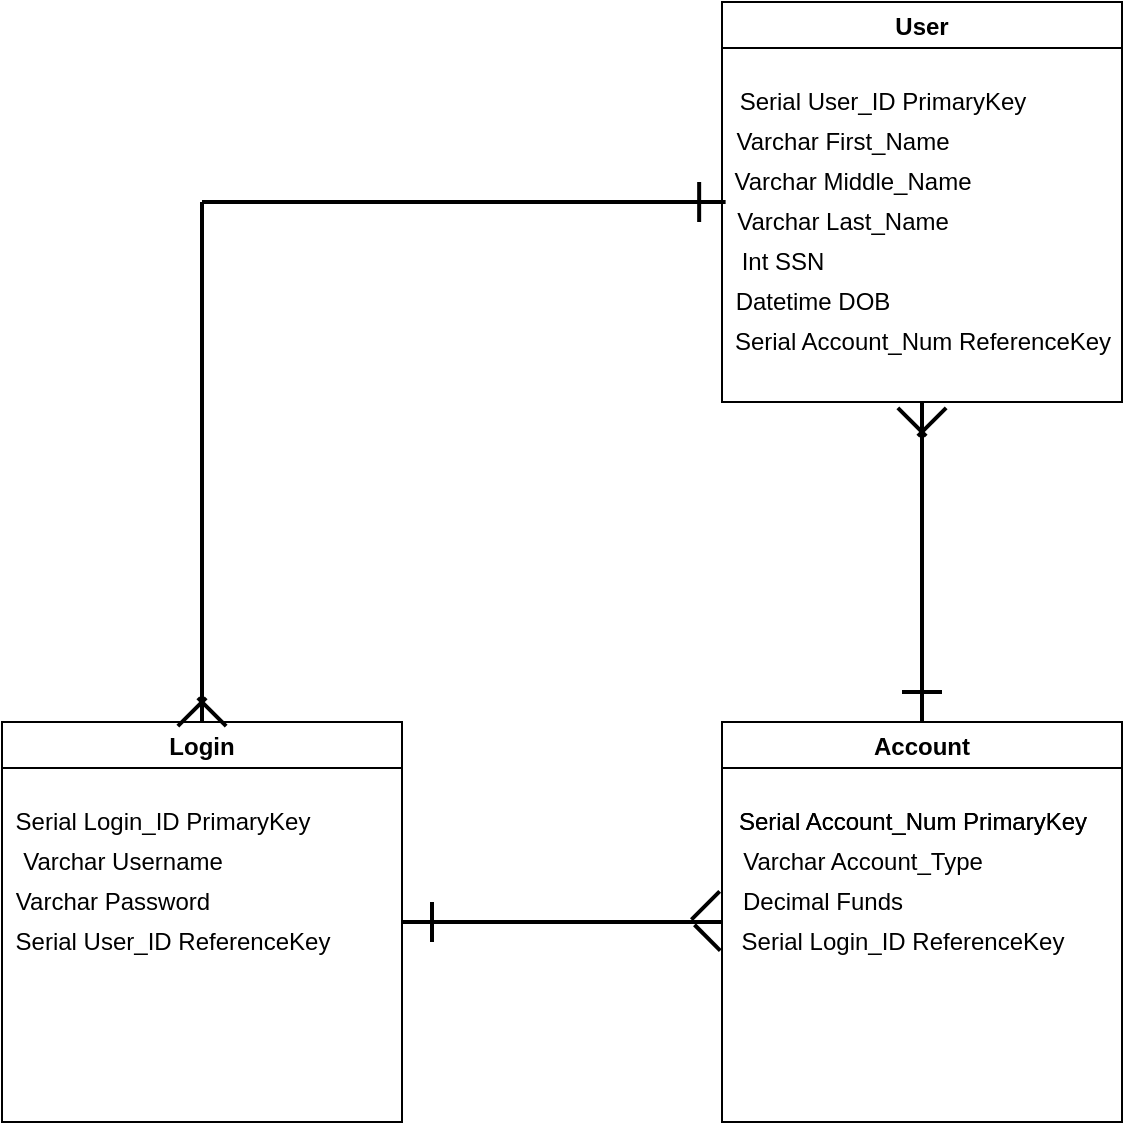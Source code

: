 <mxfile version="15.4.0" type="device"><diagram id="C5RBs43oDa-KdzZeNtuy" name="Page-1"><mxGraphModel dx="1088" dy="968" grid="1" gridSize="10" guides="1" tooltips="1" connect="1" arrows="1" fold="1" page="1" pageScale="1" pageWidth="827" pageHeight="1169" math="0" shadow="0"><root><mxCell id="WIyWlLk6GJQsqaUBKTNV-0"/><mxCell id="WIyWlLk6GJQsqaUBKTNV-1" parent="WIyWlLk6GJQsqaUBKTNV-0"/><mxCell id="SyXxpD-Mxg_Y4L82ORvS-0" value="User" style="swimlane;" vertex="1" parent="WIyWlLk6GJQsqaUBKTNV-1"><mxGeometry x="400" y="40" width="200" height="200" as="geometry"><mxRectangle x="40" y="40" width="60" height="23" as="alternateBounds"/></mxGeometry></mxCell><mxCell id="SyXxpD-Mxg_Y4L82ORvS-1" value="Varchar First_Name" style="text;html=1;align=center;verticalAlign=middle;resizable=0;points=[];autosize=1;strokeColor=none;fillColor=none;" vertex="1" parent="SyXxpD-Mxg_Y4L82ORvS-0"><mxGeometry y="60" width="120" height="20" as="geometry"/></mxCell><mxCell id="SyXxpD-Mxg_Y4L82ORvS-3" value="Serial User_ID PrimaryKey" style="text;html=1;align=center;verticalAlign=middle;resizable=0;points=[];autosize=1;strokeColor=none;fillColor=none;" vertex="1" parent="SyXxpD-Mxg_Y4L82ORvS-0"><mxGeometry y="40" width="160" height="20" as="geometry"/></mxCell><mxCell id="SyXxpD-Mxg_Y4L82ORvS-4" value="Varchar Last_Name" style="text;html=1;align=center;verticalAlign=middle;resizable=0;points=[];autosize=1;strokeColor=none;fillColor=none;" vertex="1" parent="SyXxpD-Mxg_Y4L82ORvS-0"><mxGeometry y="100" width="120" height="20" as="geometry"/></mxCell><mxCell id="SyXxpD-Mxg_Y4L82ORvS-11" value="Int SSN" style="text;html=1;align=center;verticalAlign=middle;resizable=0;points=[];autosize=1;strokeColor=none;fillColor=none;" vertex="1" parent="SyXxpD-Mxg_Y4L82ORvS-0"><mxGeometry y="120" width="60" height="20" as="geometry"/></mxCell><mxCell id="SyXxpD-Mxg_Y4L82ORvS-41" value="Varchar Middle_Name" style="text;html=1;align=center;verticalAlign=middle;resizable=0;points=[];autosize=1;strokeColor=none;fillColor=none;" vertex="1" parent="SyXxpD-Mxg_Y4L82ORvS-0"><mxGeometry y="80" width="130" height="20" as="geometry"/></mxCell><mxCell id="SyXxpD-Mxg_Y4L82ORvS-42" value="Datetime DOB" style="text;html=1;align=center;verticalAlign=middle;resizable=0;points=[];autosize=1;strokeColor=none;fillColor=none;" vertex="1" parent="SyXxpD-Mxg_Y4L82ORvS-0"><mxGeometry y="140" width="90" height="20" as="geometry"/></mxCell><mxCell id="SyXxpD-Mxg_Y4L82ORvS-49" value="Serial Account_Num ReferenceKey" style="text;html=1;align=center;verticalAlign=middle;resizable=0;points=[];autosize=1;strokeColor=none;fillColor=none;" vertex="1" parent="SyXxpD-Mxg_Y4L82ORvS-0"><mxGeometry y="160" width="200" height="20" as="geometry"/></mxCell><mxCell id="SyXxpD-Mxg_Y4L82ORvS-7" value="Login" style="swimlane;" vertex="1" parent="WIyWlLk6GJQsqaUBKTNV-1"><mxGeometry x="40" y="400" width="200" height="200" as="geometry"/></mxCell><mxCell id="SyXxpD-Mxg_Y4L82ORvS-8" value="Serial Login_ID PrimaryKey" style="text;html=1;align=center;verticalAlign=middle;resizable=0;points=[];autosize=1;strokeColor=none;fillColor=none;" vertex="1" parent="SyXxpD-Mxg_Y4L82ORvS-7"><mxGeometry y="40" width="160" height="20" as="geometry"/></mxCell><mxCell id="SyXxpD-Mxg_Y4L82ORvS-9" value="Varchar Username" style="text;html=1;align=center;verticalAlign=middle;resizable=0;points=[];autosize=1;strokeColor=none;fillColor=none;" vertex="1" parent="SyXxpD-Mxg_Y4L82ORvS-7"><mxGeometry y="60" width="120" height="20" as="geometry"/></mxCell><mxCell id="SyXxpD-Mxg_Y4L82ORvS-10" value="Varchar Password" style="text;html=1;align=center;verticalAlign=middle;resizable=0;points=[];autosize=1;strokeColor=none;fillColor=none;" vertex="1" parent="SyXxpD-Mxg_Y4L82ORvS-7"><mxGeometry y="80" width="110" height="20" as="geometry"/></mxCell><mxCell id="SyXxpD-Mxg_Y4L82ORvS-52" value="Serial User_ID ReferenceKey" style="text;html=1;align=center;verticalAlign=middle;resizable=0;points=[];autosize=1;strokeColor=none;fillColor=none;" vertex="1" parent="SyXxpD-Mxg_Y4L82ORvS-7"><mxGeometry y="100" width="170" height="20" as="geometry"/></mxCell><mxCell id="SyXxpD-Mxg_Y4L82ORvS-16" value="Account" style="swimlane;" vertex="1" parent="WIyWlLk6GJQsqaUBKTNV-1"><mxGeometry x="400" y="400" width="200" height="200" as="geometry"/></mxCell><mxCell id="SyXxpD-Mxg_Y4L82ORvS-17" value="Serial Account_Num PrimaryKey" style="text;html=1;align=center;verticalAlign=middle;resizable=0;points=[];autosize=1;strokeColor=none;fillColor=none;" vertex="1" parent="SyXxpD-Mxg_Y4L82ORvS-16"><mxGeometry y="40" width="190" height="20" as="geometry"/></mxCell><mxCell id="SyXxpD-Mxg_Y4L82ORvS-18" value="Varchar Account_Type" style="text;html=1;align=center;verticalAlign=middle;resizable=0;points=[];autosize=1;strokeColor=none;fillColor=none;" vertex="1" parent="SyXxpD-Mxg_Y4L82ORvS-16"><mxGeometry y="60" width="140" height="20" as="geometry"/></mxCell><mxCell id="SyXxpD-Mxg_Y4L82ORvS-19" value="Decimal Funds" style="text;html=1;align=center;verticalAlign=middle;resizable=0;points=[];autosize=1;strokeColor=none;fillColor=none;" vertex="1" parent="SyXxpD-Mxg_Y4L82ORvS-16"><mxGeometry y="80" width="100" height="20" as="geometry"/></mxCell><mxCell id="SyXxpD-Mxg_Y4L82ORvS-48" value="Serial Login_ID ReferenceKey" style="text;html=1;align=center;verticalAlign=middle;resizable=0;points=[];autosize=1;strokeColor=none;fillColor=none;" vertex="1" parent="SyXxpD-Mxg_Y4L82ORvS-16"><mxGeometry y="100" width="180" height="20" as="geometry"/></mxCell><mxCell id="SyXxpD-Mxg_Y4L82ORvS-22" value="" style="line;strokeWidth=2;html=1;" vertex="1" parent="WIyWlLk6GJQsqaUBKTNV-1"><mxGeometry x="240" y="495" width="160" height="10" as="geometry"/></mxCell><mxCell id="SyXxpD-Mxg_Y4L82ORvS-24" value="" style="line;strokeWidth=2;direction=south;html=1;" vertex="1" parent="WIyWlLk6GJQsqaUBKTNV-1"><mxGeometry x="495" y="240" width="10" height="160" as="geometry"/></mxCell><mxCell id="SyXxpD-Mxg_Y4L82ORvS-30" value="Serial Account_Num PrimaryKey" style="text;align=center;verticalAlign=middle;resizable=0;points=[];autosize=1;strokeColor=none;fillColor=none;html=1;" vertex="1" parent="WIyWlLk6GJQsqaUBKTNV-1"><mxGeometry x="400" y="440" width="190" height="20" as="geometry"/></mxCell><mxCell id="SyXxpD-Mxg_Y4L82ORvS-33" value="" style="line;strokeWidth=2;html=1;rotation=-45;" vertex="1" parent="WIyWlLk6GJQsqaUBKTNV-1"><mxGeometry x="381.77" y="484.27" width="20" height="15" as="geometry"/></mxCell><mxCell id="SyXxpD-Mxg_Y4L82ORvS-34" value="" style="line;strokeWidth=2;html=1;rotation=45;" vertex="1" parent="WIyWlLk6GJQsqaUBKTNV-1"><mxGeometry x="383.58" y="500.64" width="18.23" height="14.37" as="geometry"/></mxCell><mxCell id="SyXxpD-Mxg_Y4L82ORvS-38" value="" style="line;strokeWidth=2;direction=south;html=1;" vertex="1" parent="WIyWlLk6GJQsqaUBKTNV-1"><mxGeometry x="250" y="490" width="10" height="20" as="geometry"/></mxCell><mxCell id="SyXxpD-Mxg_Y4L82ORvS-39" value="" style="line;strokeWidth=2;html=1;" vertex="1" parent="WIyWlLk6GJQsqaUBKTNV-1"><mxGeometry x="490" y="380" width="20" height="10" as="geometry"/></mxCell><mxCell id="SyXxpD-Mxg_Y4L82ORvS-45" value="" style="line;strokeWidth=2;direction=south;html=1;rotation=-45;" vertex="1" parent="WIyWlLk6GJQsqaUBKTNV-1"><mxGeometry x="490" y="240" width="10" height="20" as="geometry"/></mxCell><mxCell id="SyXxpD-Mxg_Y4L82ORvS-47" value="" style="line;strokeWidth=2;direction=south;html=1;rotation=45;" vertex="1" parent="WIyWlLk6GJQsqaUBKTNV-1"><mxGeometry x="500" y="240" width="10" height="20" as="geometry"/></mxCell><mxCell id="SyXxpD-Mxg_Y4L82ORvS-50" value="" style="line;strokeWidth=2;html=1;" vertex="1" parent="WIyWlLk6GJQsqaUBKTNV-1"><mxGeometry x="140" y="135" width="261.81" height="10" as="geometry"/></mxCell><mxCell id="SyXxpD-Mxg_Y4L82ORvS-51" value="" style="line;strokeWidth=2;direction=south;html=1;" vertex="1" parent="WIyWlLk6GJQsqaUBKTNV-1"><mxGeometry x="135" y="140" width="10" height="260" as="geometry"/></mxCell><mxCell id="SyXxpD-Mxg_Y4L82ORvS-53" value="" style="line;strokeWidth=2;html=1;rotation=-45;" vertex="1" parent="WIyWlLk6GJQsqaUBKTNV-1"><mxGeometry x="125" y="390" width="20" height="10" as="geometry"/></mxCell><mxCell id="SyXxpD-Mxg_Y4L82ORvS-55" value="" style="line;strokeWidth=2;html=1;rotation=45;" vertex="1" parent="WIyWlLk6GJQsqaUBKTNV-1"><mxGeometry x="135" y="390" width="20" height="10" as="geometry"/></mxCell><mxCell id="SyXxpD-Mxg_Y4L82ORvS-56" value="" style="line;strokeWidth=2;direction=south;html=1;" vertex="1" parent="WIyWlLk6GJQsqaUBKTNV-1"><mxGeometry x="383.58" y="130" width="10" height="20" as="geometry"/></mxCell></root></mxGraphModel></diagram></mxfile>